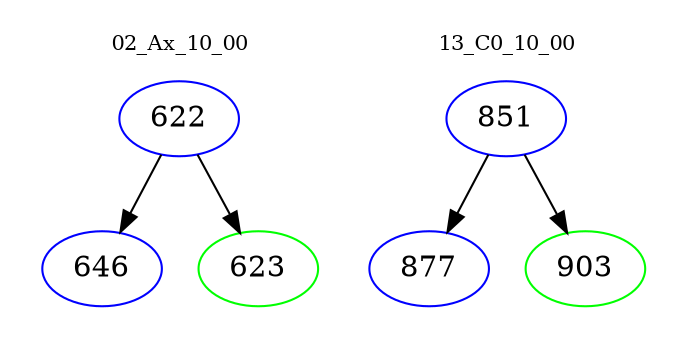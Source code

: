 digraph{
subgraph cluster_0 {
color = white
label = "02_Ax_10_00";
fontsize=10;
T0_622 [label="622", color="blue"]
T0_622 -> T0_646 [color="black"]
T0_646 [label="646", color="blue"]
T0_622 -> T0_623 [color="black"]
T0_623 [label="623", color="green"]
}
subgraph cluster_1 {
color = white
label = "13_C0_10_00";
fontsize=10;
T1_851 [label="851", color="blue"]
T1_851 -> T1_877 [color="black"]
T1_877 [label="877", color="blue"]
T1_851 -> T1_903 [color="black"]
T1_903 [label="903", color="green"]
}
}

